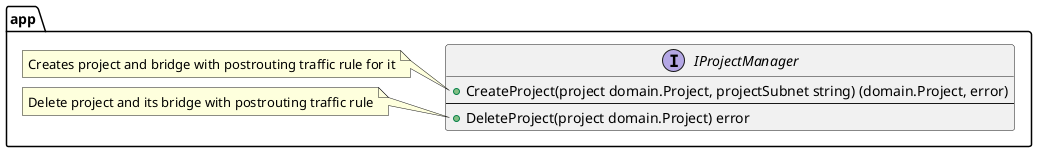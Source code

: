 @startuml
package app {
    interface IProjectManager {
        +CreateProject(project domain.Project, projectSubnet string) (domain.Project, error)
        --
        +DeleteProject(project domain.Project) error
    }

    note left of IProjectManager::CreateProject
    Creates project and bridge with postrouting traffic rule for it
    end note

    note left of IProjectManager::DeleteProject
    Delete project and its bridge with postrouting traffic rule
    end note
}
@enduml